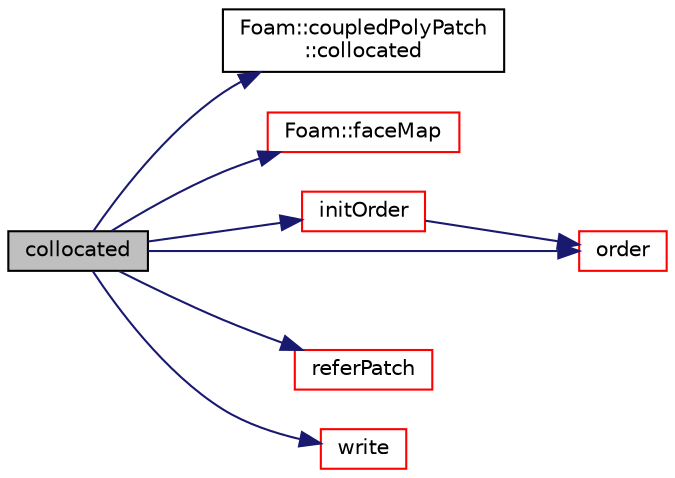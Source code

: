 digraph "collocated"
{
  bgcolor="transparent";
  edge [fontname="Helvetica",fontsize="10",labelfontname="Helvetica",labelfontsize="10"];
  node [fontname="Helvetica",fontsize="10",shape=record];
  rankdir="LR";
  Node2172 [label="collocated",height=0.2,width=0.4,color="black", fillcolor="grey75", style="filled", fontcolor="black"];
  Node2172 -> Node2173 [color="midnightblue",fontsize="10",style="solid",fontname="Helvetica"];
  Node2173 [label="Foam::coupledPolyPatch\l::collocated",height=0.2,width=0.4,color="black",URL="$a28581.html#ad389b83220c77346326729036d47c34a",tooltip="Are faces collocated. Either size 0,1 or length of patch. "];
  Node2172 -> Node2174 [color="midnightblue",fontsize="10",style="solid",fontname="Helvetica"];
  Node2174 [label="Foam::faceMap",height=0.2,width=0.4,color="red",URL="$a21851.html#aa77215843e964fac259ab06e68d0ee02"];
  Node2172 -> Node2226 [color="midnightblue",fontsize="10",style="solid",fontname="Helvetica"];
  Node2226 [label="initOrder",height=0.2,width=0.4,color="red",URL="$a28613.html#a644d6229ea284692666de14387870409",tooltip="Initialize ordering for primitivePatch. Does not. "];
  Node2226 -> Node2262 [color="midnightblue",fontsize="10",style="solid",fontname="Helvetica"];
  Node2262 [label="order",height=0.2,width=0.4,color="red",URL="$a28613.html#aa9533329384a73e819a040bcde1b4b3d",tooltip="Return new ordering for primitivePatch. "];
  Node2172 -> Node2262 [color="midnightblue",fontsize="10",style="solid",fontname="Helvetica"];
  Node2172 -> Node2263 [color="midnightblue",fontsize="10",style="solid",fontname="Helvetica"];
  Node2263 [label="referPatch",height=0.2,width=0.4,color="red",URL="$a28613.html#aca51647def8ec2c3e05940f722e1dc6e"];
  Node2172 -> Node2303 [color="midnightblue",fontsize="10",style="solid",fontname="Helvetica"];
  Node2303 [label="write",height=0.2,width=0.4,color="red",URL="$a28613.html#a293fdfec8bdfbd5c3913ab4c9f3454ff",tooltip="Write the polyPatch data as a dictionary. "];
}
